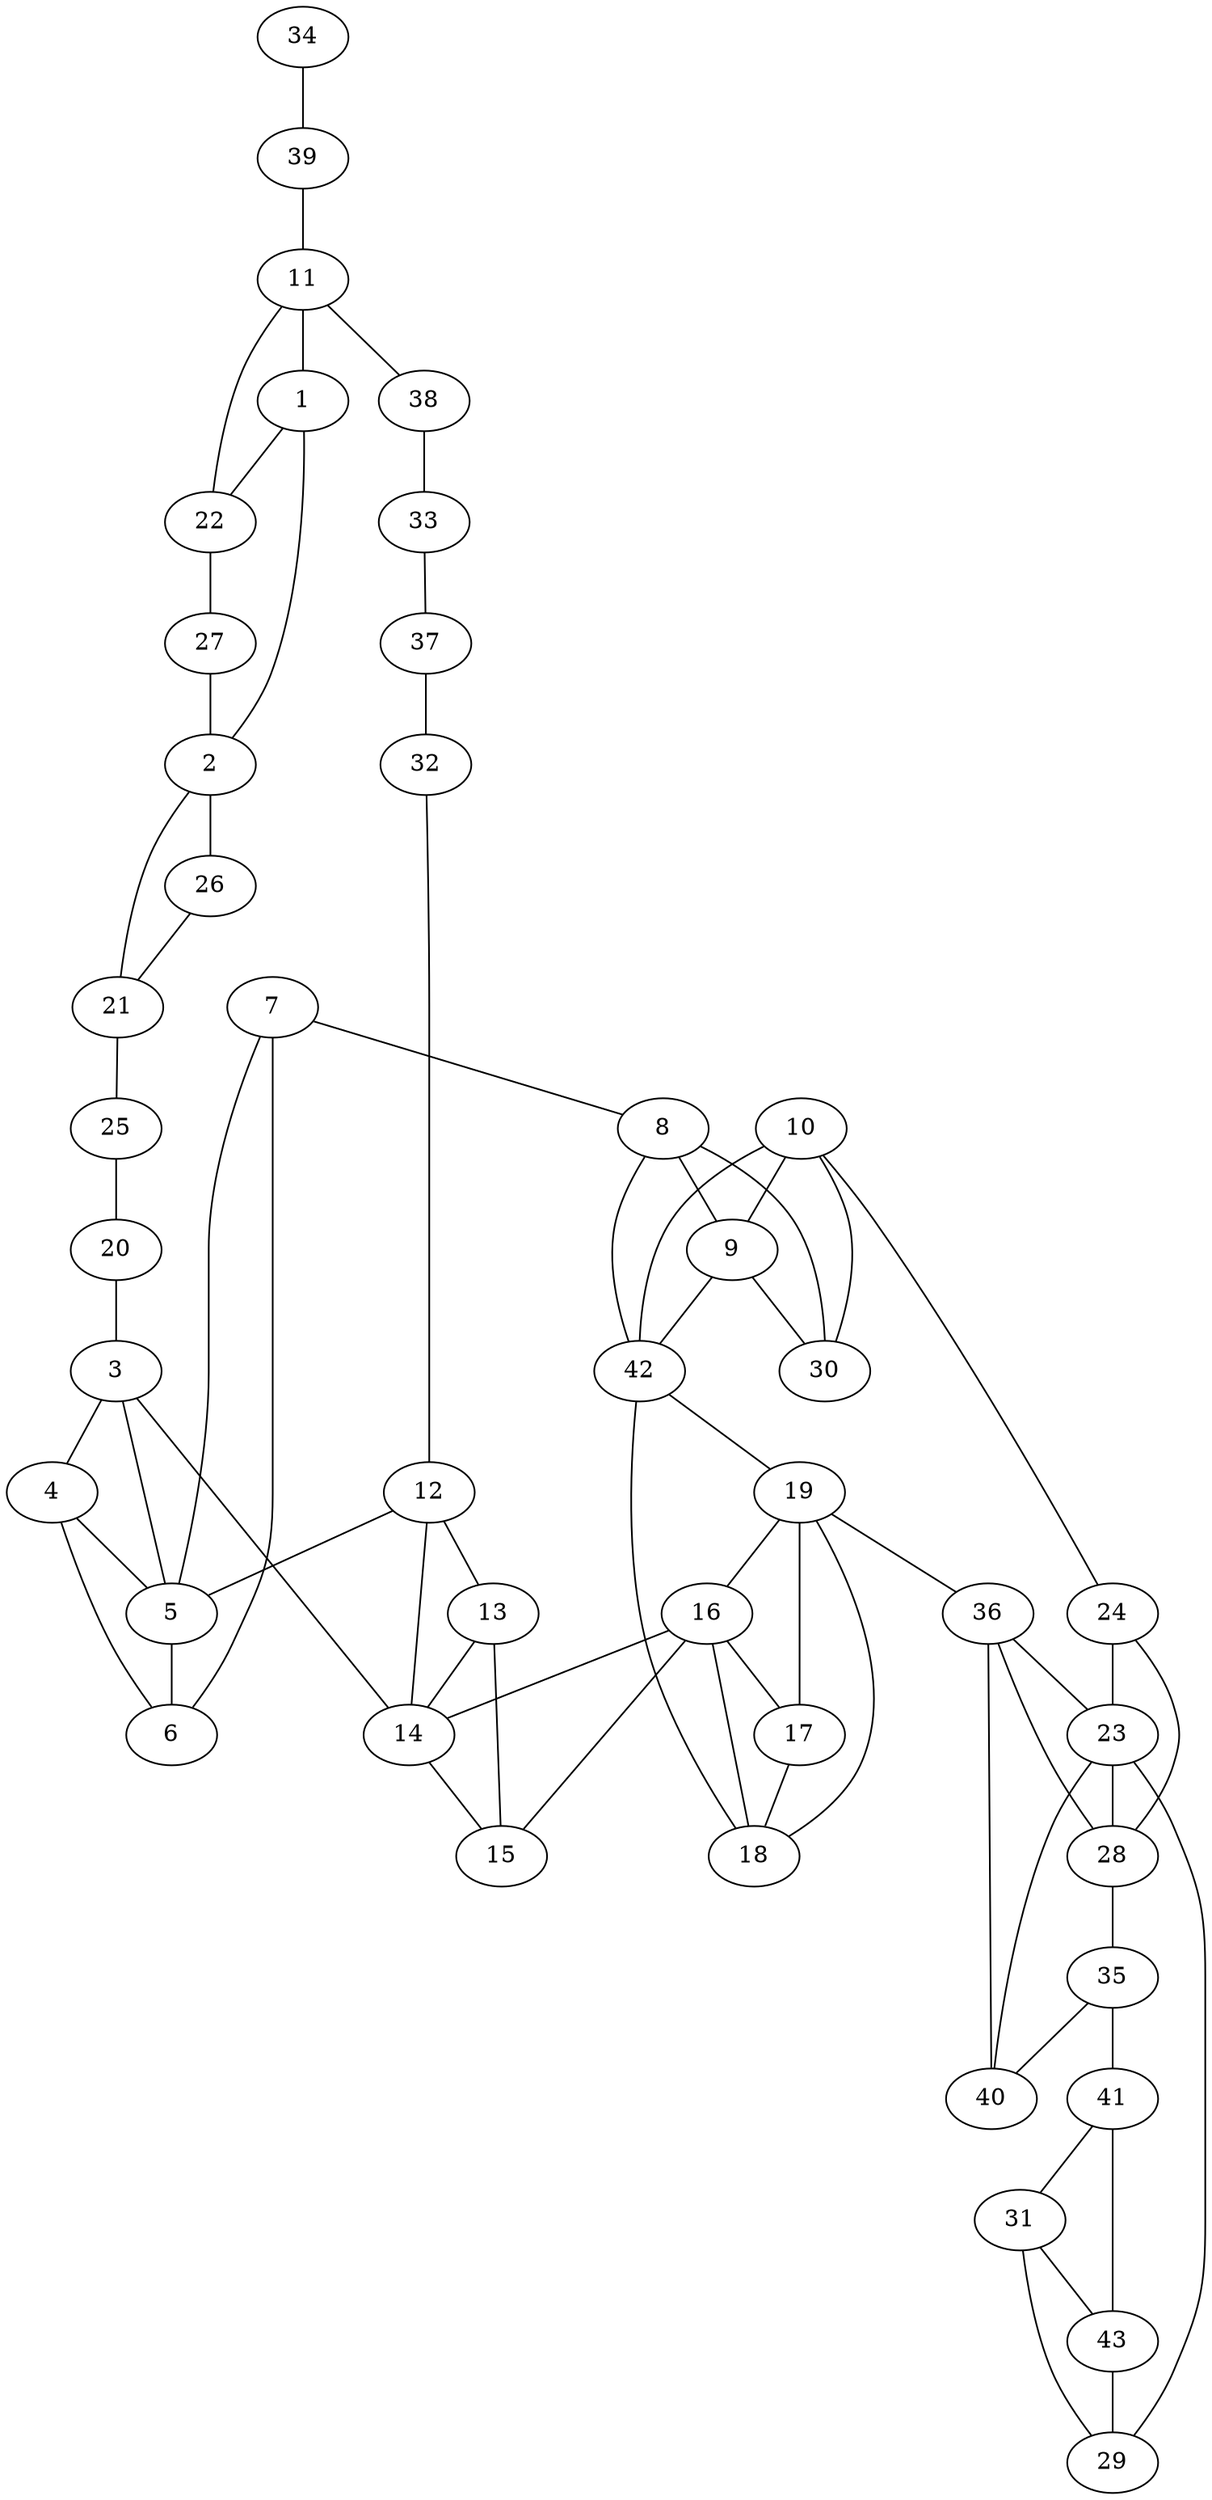 graph pdb1ucg {
	1	 [aaLength=8,
		sequence=WPPAVCSF,
		type=0];
	2	 [aaLength=5,
		sequence=CPGSG,
		type=0];
	1 -- 2	 [distance0="15.26461",
		frequency=1,
		type0=1];
	22	 [aaLength=7,
		sequence=SFWFVQQ,
		type=1];
	1 -- 22	 [distance0="25.21158",
		frequency=1,
		type0=3];
	21	 [aaLength=9,
		sequence=TIHGLWPQQ,
		type=1];
	2 -- 21	 [distance0="28.57615",
		frequency=1,
		type0=3];
	26	 [aaLength=9,
		sequence=TIHGLWPQQ,
		type=1];
	2 -- 26	 [distance0="4.0",
		frequency=1,
		type0=4];
	3	 [aaLength=7,
		sequence=DITKISH,
		type=0];
	5	 [aaLength=13,
		sequence=NNQQFWSHEWTKH,
		type=0];
	3 -- 5	 [distance0="24.77831",
		frequency=1,
		type0=2];
	4	 [aaLength=9,
		sequence=LQSQLNTLW,
		type=0];
	3 -- 4	 [distance0="11.4668",
		distance1="0.0",
		frequency=2,
		type0=1,
		type1=5];
	14	 [aaLength=13,
		sequence=NNQQFWSHEWTKH,
		type=0];
	3 -- 14	 [distance0="35.58756",
		frequency=1,
		type0=3];
	4 -- 5	 [distance0="18.32927",
		distance1="6.0",
		frequency=2,
		type0=2,
		type1=4];
	6	 [aaLength=5,
		sequence=GTCSE,
		type=0];
	4 -- 6	 [distance0="29.58245",
		frequency=1,
		type0=3];
	5 -- 6	 [distance0="14.50552",
		distance1="0.0",
		frequency=2,
		type0=1,
		type1=5];
	7	 [aaLength=16,
		sequence=NQAAYFKLAVDMRNNY,
		type=0];
	8	 [aaLength=7,
		sequence=DIIGALR,
		type=0];
	7 -- 8	 [distance0="21.7175",
		distance1="0.0",
		frequency=2,
		type0=2,
		type1=5];
	7 -- 5	 [distance0="25.97207",
		frequency=1,
		type0=3];
	7 -- 6	 [distance0="14.74704",
		frequency=1,
		type0=1];
	9	 [aaLength=3,
		sequence=PHA,
		type=0];
	8 -- 9	 [distance0="11.85133",
		distance1="0.0",
		frequency=2,
		type0=1,
		type1=5];
	30	 [aaLength=4,
		sequence=RTKS,
		type=1];
	8 -- 30	 [distance0="17.84006",
		frequency=1,
		type0=2];
	42	 [aaLength=4,
		sequence=RTKS,
		type=1];
	8 -- 42	 [distance0="17.84006",
		frequency=1,
		type0=3];
	9 -- 30	 [distance0="8.97115",
		distance1="5.0",
		frequency=2,
		type0=1,
		type1=4];
	9 -- 42	 [distance0="8.97115",
		frequency=1,
		type0=2];
	10	 [aaLength=13,
		sequence=RQAIKGFLKAKFG,
		type=0];
	10 -- 9	 [distance0="12.19882",
		frequency=1,
		type0=3];
	24	 [aaLength=6,
		sequence=GLRCRT,
		type=1];
	10 -- 24	 [distance0="3.0",
		frequency=1,
		type0=4];
	10 -- 30	 [distance0="7.16584",
		frequency=1,
		type0=1];
	10 -- 42	 [distance0="7.16584",
		frequency=1,
		type0=2];
	11	 [aaLength=8,
		sequence=WPPAVCSF,
		type=0];
	11 -- 1	 [distance0="16.44753",
		frequency=1,
		type0=1];
	11 -- 22	 [distance0="40.33318",
		frequency=1,
		type0=3];
	38	 [aaLength=9,
		sequence=TIHGLWPQQ,
		type=1];
	11 -- 38	 [distance0="14.0",
		frequency=1,
		type0=4];
	12	 [aaLength=7,
		sequence=DITKISH,
		type=0];
	12 -- 5	 [distance0="35.59943",
		frequency=1,
		type0=3];
	13	 [aaLength=9,
		sequence=LQSQLNTLW,
		type=0];
	12 -- 13	 [distance0="11.75014",
		distance1="0.0",
		frequency=2,
		type0=1,
		type1=5];
	12 -- 14	 [distance0="24.67823",
		frequency=1,
		type0=2];
	13 -- 14	 [distance0="18.59016",
		distance1="6.0",
		frequency=2,
		type0=2,
		type1=4];
	15	 [aaLength=5,
		sequence=GTCSE,
		type=0];
	13 -- 15	 [distance0="29.92427",
		frequency=1,
		type0=3];
	14 -- 15	 [distance0="14.42383",
		distance1="0.0",
		frequency=2,
		type0=1,
		type1=5];
	16	 [aaLength=15,
		sequence=NQAAYFKLAVDMRNN,
		type=0];
	16 -- 14	 [distance0="25.82663",
		frequency=1,
		type0=3];
	16 -- 15	 [distance0="15.08759",
		frequency=1,
		type0=1];
	17	 [aaLength=7,
		sequence=DIIGALR,
		type=0];
	16 -- 17	 [distance0="21.55816",
		distance1="1.0",
		frequency=2,
		type0=2,
		type1=4];
	18	 [aaLength=3,
		sequence=PHA,
		type=0];
	17 -- 18	 [distance0="11.8885",
		distance1="0.0",
		frequency=2,
		type0=1,
		type1=5];
	19	 [aaLength=13,
		sequence=RQAIKGFLKAKFG,
		type=0];
	17 -- 19	 [distance0="21.06649",
		frequency=1,
		type0=2];
	18 -- 16	 [distance0="33.01795",
		frequency=1,
		type0=3];
	18 -- 42	 [distance0="5.0",
		frequency=1,
		type0=4];
	19 -- 16	 [distance0="41.59521",
		frequency=1,
		type0=3];
	19 -- 18	 [distance0="12.26196",
		frequency=1,
		type0=1];
	36	 [aaLength=6,
		sequence=GLRCRT,
		type=1];
	19 -- 36	 [distance0="3.0",
		frequency=1,
		type0=4];
	20	 [aaLength=2,
		sequence=TS,
		type=1];
	20 -- 3	 [distance0="9.0",
		frequency=1,
		type0=4];
	25	 [aaLength=2,
		sequence=TS,
		type=1];
	21 -- 25	 [distance0="2.0",
		frequency=1,
		type0=4];
	27	 [aaLength=7,
		sequence=SFWFVQQ,
		type=1];
	22 -- 27	 [distance0="0.0",
		frequency=1,
		type0=5];
	23	 [aaLength=11,
		sequence=SYLVQVVACFA,
		type=1];
	28	 [aaLength=11,
		sequence=SYLVQVVACFA,
		type=1];
	23 -- 28	 [distance0="0.0",
		frequency=1,
		type0=1];
	29	 [aaLength=2,
		sequence=LI,
		type=1];
	23 -- 29	 [distance0="5.0",
		frequency=1,
		type0=4];
	24 -- 23	 [distance0="12.0",
		frequency=1,
		type0=2];
	24 -- 28	 [distance0="12.0",
		distance1="6.0",
		frequency=2,
		type0=3,
		type1=4];
	25 -- 20	 [distance0="0.0",
		frequency=1,
		type0=5];
	26 -- 21	 [distance0="0.0",
		frequency=1,
		type0=5];
	27 -- 2	 [distance0="13.0",
		frequency=1,
		type0=4];
	35	 [aaLength=11,
		sequence=SYLVQVVACFA,
		type=1];
	28 -- 35	 [distance0="0.0",
		frequency=1,
		type0=2];
	31	 [aaLength=4,
		sequence=NFIF,
		type=1];
	29 -- 31	 [distance0="11.0",
		distance1="9.0",
		frequency=2,
		type0=2,
		type1=4];
	43	 [aaLength=4,
		sequence=NFIF,
		type=1];
	31 -- 43	 [distance0="0.0",
		frequency=1,
		type0=1];
	32	 [aaLength=2,
		sequence=TS,
		type=1];
	32 -- 12	 [distance0="9.0",
		frequency=1,
		type0=4];
	33	 [aaLength=9,
		sequence=TIHGLWPQQ,
		type=1];
	37	 [aaLength=2,
		sequence=TS,
		type=1];
	33 -- 37	 [distance0="2.0",
		frequency=1,
		type0=4];
	34	 [aaLength=7,
		sequence=SFWFVQQ,
		type=1];
	39	 [aaLength=7,
		sequence=SFWFVQQ,
		type=1];
	34 -- 39	 [distance0="0.0",
		frequency=1,
		type0=5];
	40	 [aaLength=11,
		sequence=SYLVQVVACFA,
		type=1];
	35 -- 40	 [distance0="0.0",
		frequency=1,
		type0=3];
	41	 [aaLength=2,
		sequence=LI,
		type=1];
	35 -- 41	 [distance0="5.0",
		frequency=1,
		type0=4];
	36 -- 23	 [distance0="12.0",
		frequency=1,
		type0=2];
	36 -- 28	 [distance0="12.0",
		frequency=1,
		type0=3];
	36 -- 40	 [distance0="6.0",
		frequency=1,
		type0=4];
	37 -- 32	 [distance0="0.0",
		frequency=1,
		type0=5];
	38 -- 33	 [distance0="0.0",
		frequency=1,
		type0=5];
	39 -- 11	 [distance0="0.0",
		frequency=1,
		type0=5];
	40 -- 23	 [distance0="0.0",
		frequency=1,
		type0=1];
	41 -- 31	 [distance0="11.0",
		frequency=1,
		type0=2];
	41 -- 43	 [distance0="11.0",
		distance1="9.0",
		frequency=2,
		type0=3,
		type1=4];
	42 -- 19	 [distance0="0.0",
		frequency=1,
		type0=5];
	43 -- 29	 [distance0="11.0",
		frequency=1,
		type0=2];
}
